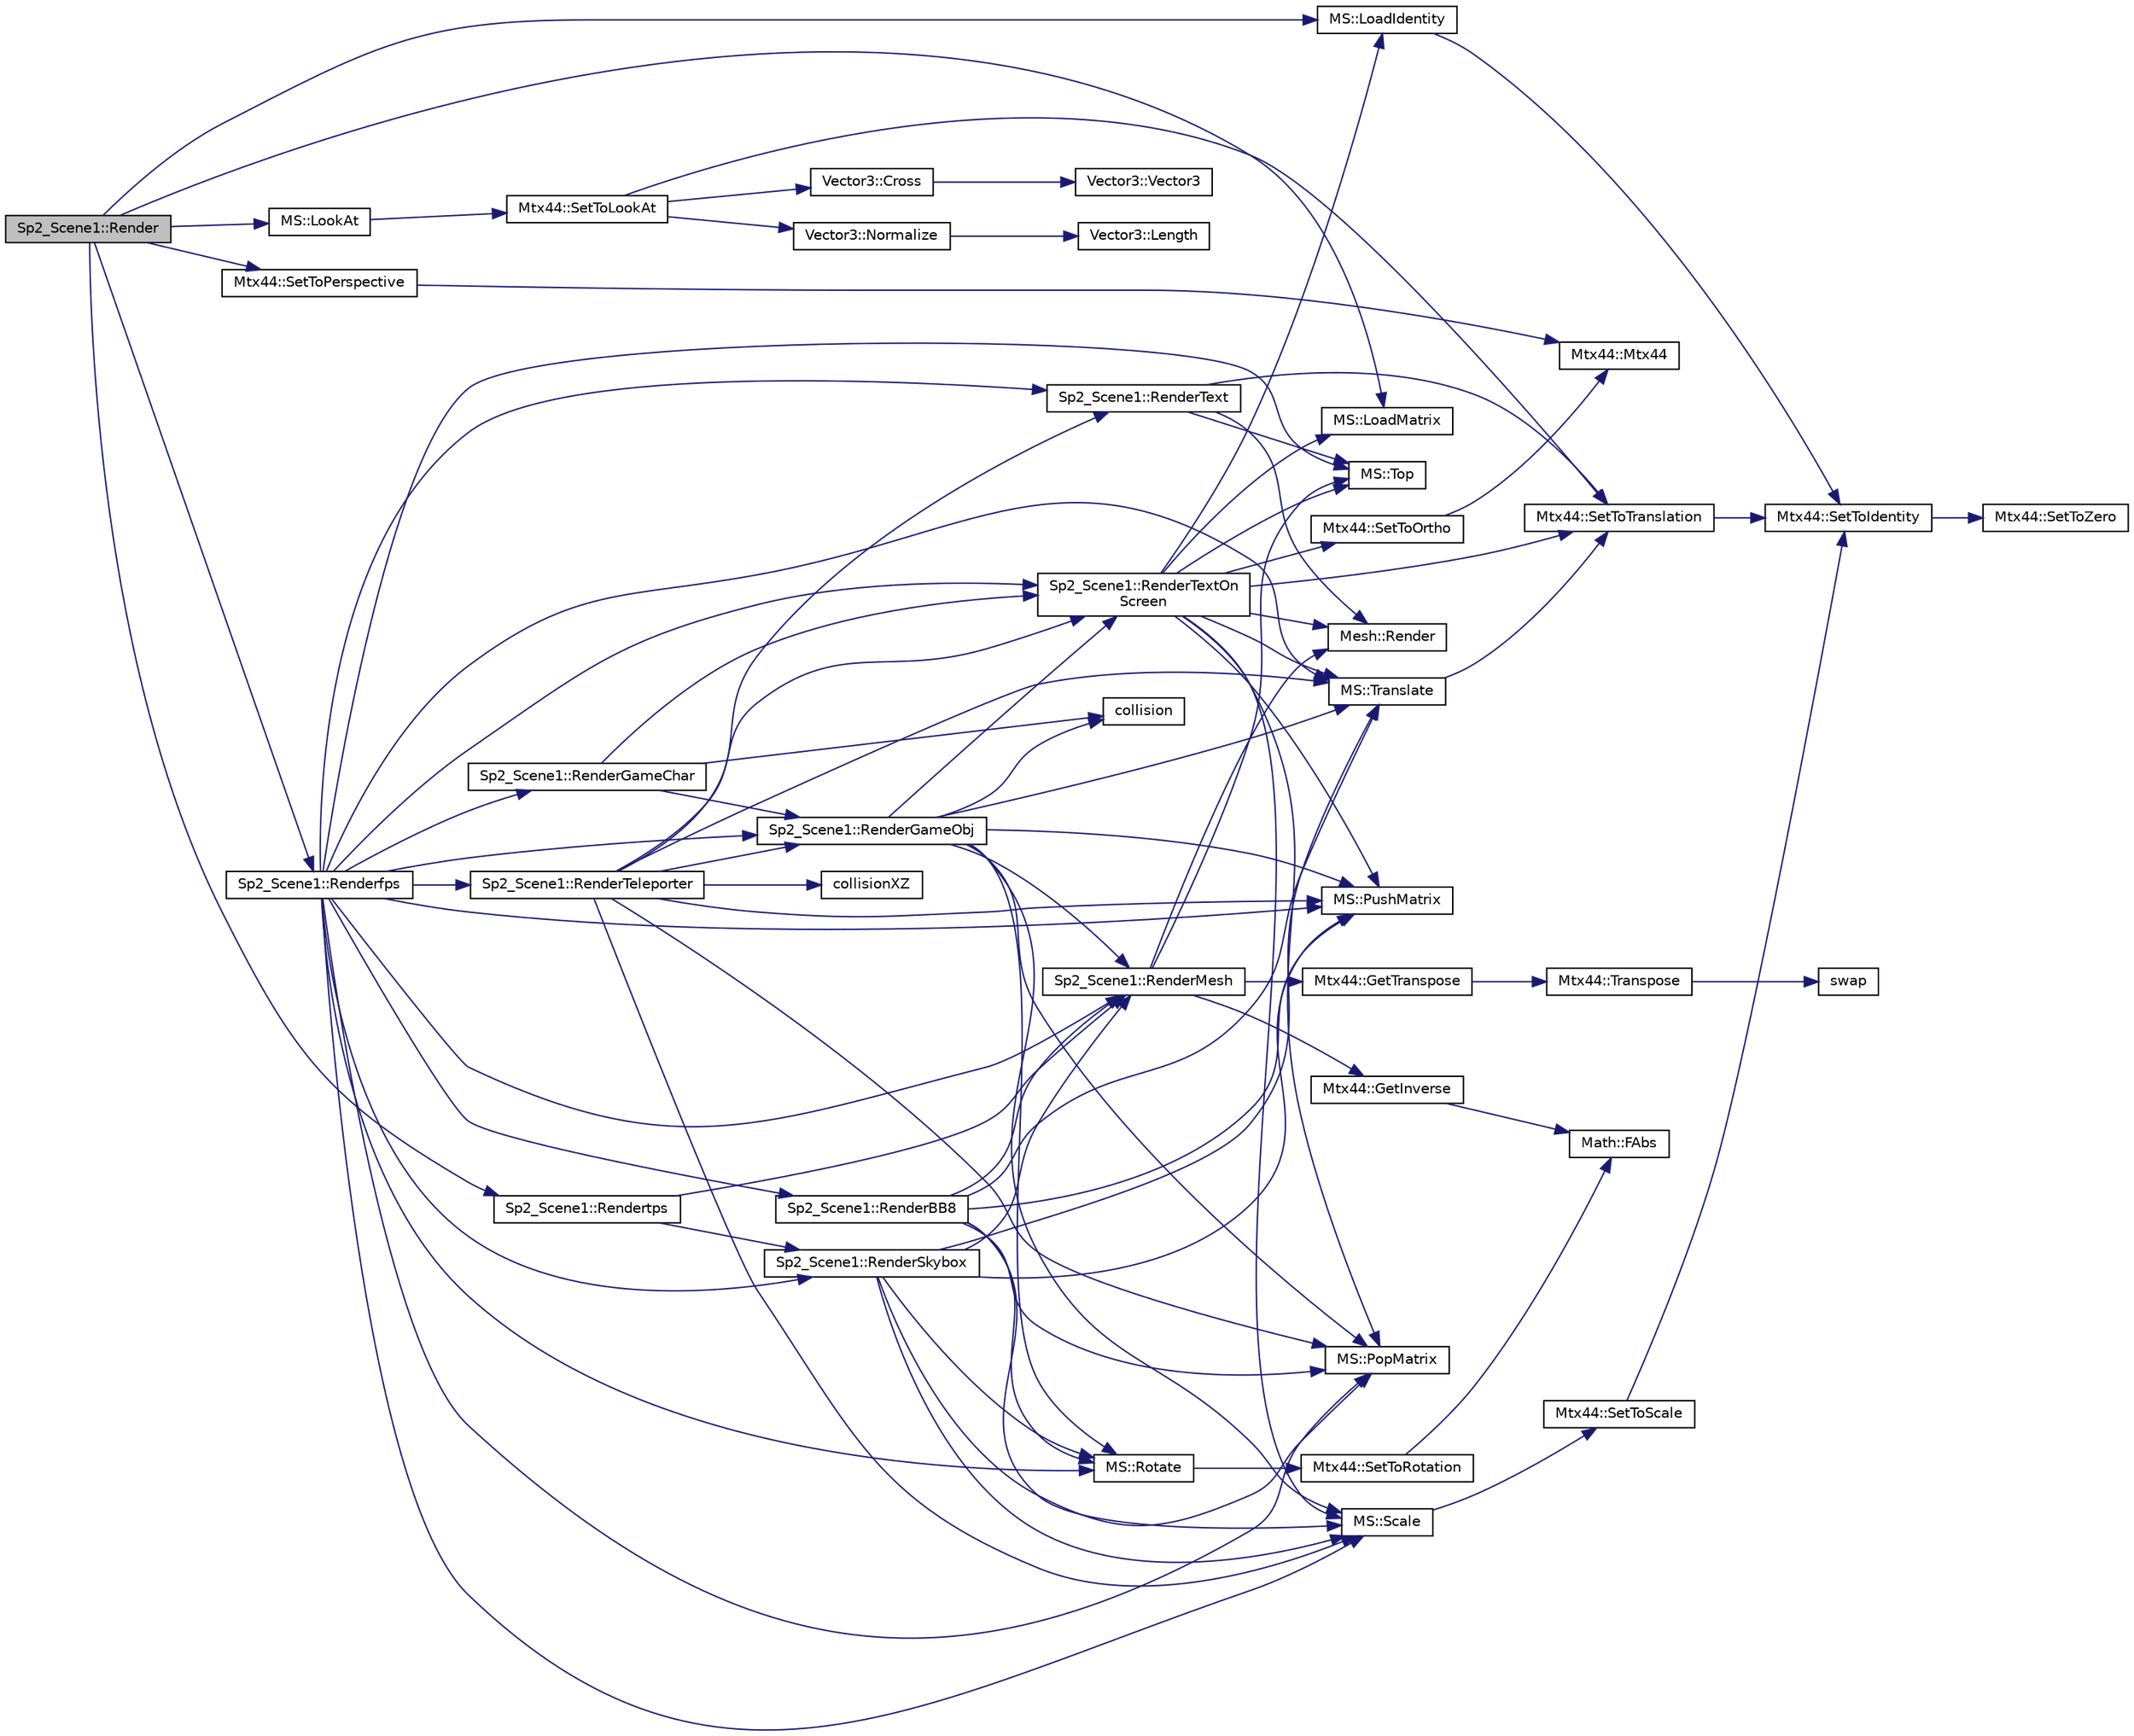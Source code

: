 digraph "Sp2_Scene1::Render"
{
  bgcolor="transparent";
  edge [fontname="Helvetica",fontsize="10",labelfontname="Helvetica",labelfontsize="10"];
  node [fontname="Helvetica",fontsize="10",shape=record];
  rankdir="LR";
  Node1 [label="Sp2_Scene1::Render",height=0.2,width=0.4,color="black", fillcolor="grey75", style="filled", fontcolor="black"];
  Node1 -> Node2 [color="midnightblue",fontsize="10",style="solid",fontname="Helvetica"];
  Node2 [label="MS::LoadIdentity",height=0.2,width=0.4,color="black",URL="$classMS.html#a77c5f7e4a21ea48dcf902a7ff6824a11",tooltip="Replace the top matrix with an identity matrix. "];
  Node2 -> Node3 [color="midnightblue",fontsize="10",style="solid",fontname="Helvetica"];
  Node3 [label="Mtx44::SetToIdentity",height=0.2,width=0.4,color="black",URL="$classMtx44.html#a3ac8a0afd66412e15e4246474b893da2",tooltip="Set the matrix to an identity matrix (1&#39;s along the diagonal) "];
  Node3 -> Node4 [color="midnightblue",fontsize="10",style="solid",fontname="Helvetica"];
  Node4 [label="Mtx44::SetToZero",height=0.2,width=0.4,color="black",URL="$classMtx44.html#a3aea63c08759ac98b8a4f23fdc0d6a28",tooltip="Set this matrix to zero. "];
  Node1 -> Node5 [color="midnightblue",fontsize="10",style="solid",fontname="Helvetica"];
  Node5 [label="MS::LoadMatrix",height=0.2,width=0.4,color="black",URL="$classMS.html#a86606fe9f575ccb747d77195c8aefdaf",tooltip="Return the top matrix with a new matrix. "];
  Node1 -> Node6 [color="midnightblue",fontsize="10",style="solid",fontname="Helvetica"];
  Node6 [label="MS::LookAt",height=0.2,width=0.4,color="black",URL="$classMS.html#a2638cd3249260877cc31329978fb6b38",tooltip="Setup lookat matrix and push to matrix stack. "];
  Node6 -> Node7 [color="midnightblue",fontsize="10",style="solid",fontname="Helvetica"];
  Node7 [label="Mtx44::SetToLookAt",height=0.2,width=0.4,color="black",URL="$classMtx44.html#a7c3d2d30d9ed5bfca2ba97d0e570930f",tooltip="Set matrix to be a lookat matrix. "];
  Node7 -> Node8 [color="midnightblue",fontsize="10",style="solid",fontname="Helvetica"];
  Node8 [label="Vector3::Cross",height=0.2,width=0.4,color="black",URL="$structVector3.html#aa1cdc5357009b47fe585ddd61e263aad",tooltip="Cross product of 2 vectors. "];
  Node8 -> Node9 [color="midnightblue",fontsize="10",style="solid",fontname="Helvetica"];
  Node9 [label="Vector3::Vector3",height=0.2,width=0.4,color="black",URL="$structVector3.html#afa5e0c801fc2c8a820a54ea99302fe08",tooltip="Vector3 default constructor. "];
  Node7 -> Node10 [color="midnightblue",fontsize="10",style="solid",fontname="Helvetica"];
  Node10 [label="Vector3::Normalize",height=0.2,width=0.4,color="black",URL="$structVector3.html#aaef4f25a38878a640ab4a48002a7eff8",tooltip="Normalize this vector and return a reference to it. "];
  Node10 -> Node11 [color="midnightblue",fontsize="10",style="solid",fontname="Helvetica"];
  Node11 [label="Vector3::Length",height=0.2,width=0.4,color="black",URL="$structVector3.html#a200024a8442329de9a625ed58ffe7075",tooltip="Return length of vector. "];
  Node7 -> Node12 [color="midnightblue",fontsize="10",style="solid",fontname="Helvetica"];
  Node12 [label="Mtx44::SetToTranslation",height=0.2,width=0.4,color="black",URL="$classMtx44.html#a0cc88cc5c648da14effba480c4d2ac70",tooltip="Set this matrix to a translation matrix with translation of (x, y, z) "];
  Node12 -> Node3 [color="midnightblue",fontsize="10",style="solid",fontname="Helvetica"];
  Node1 -> Node13 [color="midnightblue",fontsize="10",style="solid",fontname="Helvetica"];
  Node13 [label="Sp2_Scene1::Renderfps",height=0.2,width=0.4,color="black",URL="$classSp2__Scene1.html#ad6a43af14f5aca3417deea62b24dbc7e"];
  Node13 -> Node14 [color="midnightblue",fontsize="10",style="solid",fontname="Helvetica"];
  Node14 [label="MS::Top",height=0.2,width=0.4,color="black",URL="$classMS.html#a21291d7fb488f63c589bdc9bd620ba58",tooltip="Return the top matrix on the matrix stack. "];
  Node13 -> Node15 [color="midnightblue",fontsize="10",style="solid",fontname="Helvetica"];
  Node15 [label="MS::PushMatrix",height=0.2,width=0.4,color="black",URL="$classMS.html#a9fb4fff5036f3f197b893f9a579c97b2",tooltip="Make a copy of the top matrix on the matrix stack and push it on top. "];
  Node13 -> Node16 [color="midnightblue",fontsize="10",style="solid",fontname="Helvetica"];
  Node16 [label="MS::Translate",height=0.2,width=0.4,color="black",URL="$classMS.html#a7e94a35ce566fe3ec49c92b6c4bb663a",tooltip="Multiply the top matrix with a translation matrix based on the following parameters. "];
  Node16 -> Node12 [color="midnightblue",fontsize="10",style="solid",fontname="Helvetica"];
  Node13 -> Node17 [color="midnightblue",fontsize="10",style="solid",fontname="Helvetica"];
  Node17 [label="Sp2_Scene1::RenderMesh",height=0.2,width=0.4,color="black",URL="$classSp2__Scene1.html#a974bf14779d9515128872057892ca93f"];
  Node17 -> Node14 [color="midnightblue",fontsize="10",style="solid",fontname="Helvetica"];
  Node17 -> Node18 [color="midnightblue",fontsize="10",style="solid",fontname="Helvetica"];
  Node18 [label="Mtx44::GetInverse",height=0.2,width=0.4,color="black",URL="$classMtx44.html#aac1ba21ddfc5f3c24baa4f58d9c5c256",tooltip="Return a new matrix that is an inverse. "];
  Node18 -> Node19 [color="midnightblue",fontsize="10",style="solid",fontname="Helvetica"];
  Node19 [label="Math::FAbs",height=0.2,width=0.4,color="black",URL="$namespaceMath.html#ac91173ab2efdf7313fe7aaeb6cb44cf6"];
  Node17 -> Node20 [color="midnightblue",fontsize="10",style="solid",fontname="Helvetica"];
  Node20 [label="Mtx44::GetTranspose",height=0.2,width=0.4,color="black",URL="$classMtx44.html#aebb16a0329c5237e314af0d75d8081fd",tooltip="Return a new matrix that is a transpose of this matrix. "];
  Node20 -> Node21 [color="midnightblue",fontsize="10",style="solid",fontname="Helvetica"];
  Node21 [label="Mtx44::Transpose",height=0.2,width=0.4,color="black",URL="$classMtx44.html#a6c95e149e42cba381918782a93f8a68b",tooltip="Set this matrix to its Transpose. "];
  Node21 -> Node22 [color="midnightblue",fontsize="10",style="solid",fontname="Helvetica"];
  Node22 [label="swap",height=0.2,width=0.4,color="black",URL="$Mtx44_8cpp.html#a1ef521a2e5e5ae2ef55d1bc0c3b0c437",tooltip="Helper function swap. "];
  Node17 -> Node23 [color="midnightblue",fontsize="10",style="solid",fontname="Helvetica"];
  Node23 [label="Mesh::Render",height=0.2,width=0.4,color="black",URL="$classMesh.html#a75e66bcd90c09492676a4cfe5b23c3af",tooltip="OpenGL render code. "];
  Node13 -> Node24 [color="midnightblue",fontsize="10",style="solid",fontname="Helvetica"];
  Node24 [label="MS::PopMatrix",height=0.2,width=0.4,color="black",URL="$classMS.html#aac22e39d0ac437fcb85403a9f0a7a25f",tooltip="Pop the top matrix on the matrix stack. "];
  Node13 -> Node25 [color="midnightblue",fontsize="10",style="solid",fontname="Helvetica"];
  Node25 [label="Sp2_Scene1::RenderSkybox",height=0.2,width=0.4,color="black",URL="$classSp2__Scene1.html#a6cafd60fcaa17a0a33d0d447db24f08d"];
  Node25 -> Node15 [color="midnightblue",fontsize="10",style="solid",fontname="Helvetica"];
  Node25 -> Node16 [color="midnightblue",fontsize="10",style="solid",fontname="Helvetica"];
  Node25 -> Node26 [color="midnightblue",fontsize="10",style="solid",fontname="Helvetica"];
  Node26 [label="MS::Scale",height=0.2,width=0.4,color="black",URL="$classMS.html#a52109795de960e24663b315e9128533f",tooltip="Multiply the top matrix with a scale matrix based on the following parameters. "];
  Node26 -> Node27 [color="midnightblue",fontsize="10",style="solid",fontname="Helvetica"];
  Node27 [label="Mtx44::SetToScale",height=0.2,width=0.4,color="black",URL="$classMtx44.html#a04c49a922f8e8ffcb57a90c6ce955600",tooltip="Set this matrix to a scaling matrix with scale factors sx, sy and sz. "];
  Node27 -> Node3 [color="midnightblue",fontsize="10",style="solid",fontname="Helvetica"];
  Node25 -> Node28 [color="midnightblue",fontsize="10",style="solid",fontname="Helvetica"];
  Node28 [label="MS::Rotate",height=0.2,width=0.4,color="black",URL="$classMS.html#a6ce592114042b920b648bca5519690cd",tooltip="Multiply the top matrix with a rotation matrix based on the following parameters. ..."];
  Node28 -> Node29 [color="midnightblue",fontsize="10",style="solid",fontname="Helvetica"];
  Node29 [label="Mtx44::SetToRotation",height=0.2,width=0.4,color="black",URL="$classMtx44.html#ac0587ffb5ff9fd58ad5768d28fc06574",tooltip="Set Matrix to a rotation matrix about arbitrary axis. "];
  Node29 -> Node19 [color="midnightblue",fontsize="10",style="solid",fontname="Helvetica"];
  Node25 -> Node17 [color="midnightblue",fontsize="10",style="solid",fontname="Helvetica"];
  Node25 -> Node24 [color="midnightblue",fontsize="10",style="solid",fontname="Helvetica"];
  Node13 -> Node30 [color="midnightblue",fontsize="10",style="solid",fontname="Helvetica"];
  Node30 [label="Sp2_Scene1::RenderGameObj",height=0.2,width=0.4,color="black",URL="$classSp2__Scene1.html#aeabebe615a8a759a67df19a5d622f666"];
  Node30 -> Node15 [color="midnightblue",fontsize="10",style="solid",fontname="Helvetica"];
  Node30 -> Node16 [color="midnightblue",fontsize="10",style="solid",fontname="Helvetica"];
  Node30 -> Node28 [color="midnightblue",fontsize="10",style="solid",fontname="Helvetica"];
  Node30 -> Node26 [color="midnightblue",fontsize="10",style="solid",fontname="Helvetica"];
  Node30 -> Node17 [color="midnightblue",fontsize="10",style="solid",fontname="Helvetica"];
  Node30 -> Node24 [color="midnightblue",fontsize="10",style="solid",fontname="Helvetica"];
  Node30 -> Node31 [color="midnightblue",fontsize="10",style="solid",fontname="Helvetica"];
  Node31 [label="collision",height=0.2,width=0.4,color="black",URL="$Collision_8cpp.html#a4b9eee107300119860880f48b79da32f"];
  Node30 -> Node32 [color="midnightblue",fontsize="10",style="solid",fontname="Helvetica"];
  Node32 [label="Sp2_Scene1::RenderTextOn\lScreen",height=0.2,width=0.4,color="black",URL="$classSp2__Scene1.html#a2572f37d9e6a63120f0a0003b7a34fc6"];
  Node32 -> Node33 [color="midnightblue",fontsize="10",style="solid",fontname="Helvetica"];
  Node33 [label="Mtx44::SetToOrtho",height=0.2,width=0.4,color="black",URL="$classMtx44.html#a0a4c7818be7c1aeb0601ad069c1a591d",tooltip="Setup orthogonal matrix. "];
  Node33 -> Node34 [color="midnightblue",fontsize="10",style="solid",fontname="Helvetica"];
  Node34 [label="Mtx44::Mtx44",height=0.2,width=0.4,color="black",URL="$classMtx44.html#a1b985913080679da29ff94217935b3c7",tooltip="Default Constructor. Default values are zero. "];
  Node32 -> Node15 [color="midnightblue",fontsize="10",style="solid",fontname="Helvetica"];
  Node32 -> Node5 [color="midnightblue",fontsize="10",style="solid",fontname="Helvetica"];
  Node32 -> Node2 [color="midnightblue",fontsize="10",style="solid",fontname="Helvetica"];
  Node32 -> Node26 [color="midnightblue",fontsize="10",style="solid",fontname="Helvetica"];
  Node32 -> Node16 [color="midnightblue",fontsize="10",style="solid",fontname="Helvetica"];
  Node32 -> Node12 [color="midnightblue",fontsize="10",style="solid",fontname="Helvetica"];
  Node32 -> Node14 [color="midnightblue",fontsize="10",style="solid",fontname="Helvetica"];
  Node32 -> Node23 [color="midnightblue",fontsize="10",style="solid",fontname="Helvetica"];
  Node32 -> Node24 [color="midnightblue",fontsize="10",style="solid",fontname="Helvetica"];
  Node13 -> Node35 [color="midnightblue",fontsize="10",style="solid",fontname="Helvetica"];
  Node35 [label="Sp2_Scene1::RenderBB8",height=0.2,width=0.4,color="black",URL="$classSp2__Scene1.html#affd071d43ef2fca91b096e7e7963f7d1"];
  Node35 -> Node15 [color="midnightblue",fontsize="10",style="solid",fontname="Helvetica"];
  Node35 -> Node16 [color="midnightblue",fontsize="10",style="solid",fontname="Helvetica"];
  Node35 -> Node28 [color="midnightblue",fontsize="10",style="solid",fontname="Helvetica"];
  Node35 -> Node26 [color="midnightblue",fontsize="10",style="solid",fontname="Helvetica"];
  Node35 -> Node17 [color="midnightblue",fontsize="10",style="solid",fontname="Helvetica"];
  Node35 -> Node24 [color="midnightblue",fontsize="10",style="solid",fontname="Helvetica"];
  Node13 -> Node36 [color="midnightblue",fontsize="10",style="solid",fontname="Helvetica"];
  Node36 [label="Sp2_Scene1::RenderGameChar",height=0.2,width=0.4,color="black",URL="$classSp2__Scene1.html#a4db02e66df630cdf2a7e9db5e22997dc"];
  Node36 -> Node30 [color="midnightblue",fontsize="10",style="solid",fontname="Helvetica"];
  Node36 -> Node31 [color="midnightblue",fontsize="10",style="solid",fontname="Helvetica"];
  Node36 -> Node32 [color="midnightblue",fontsize="10",style="solid",fontname="Helvetica"];
  Node13 -> Node28 [color="midnightblue",fontsize="10",style="solid",fontname="Helvetica"];
  Node13 -> Node26 [color="midnightblue",fontsize="10",style="solid",fontname="Helvetica"];
  Node13 -> Node37 [color="midnightblue",fontsize="10",style="solid",fontname="Helvetica"];
  Node37 [label="Sp2_Scene1::RenderText",height=0.2,width=0.4,color="black",URL="$classSp2__Scene1.html#a00b60d7ace795cfbec0b6fb99a5acdcc"];
  Node37 -> Node12 [color="midnightblue",fontsize="10",style="solid",fontname="Helvetica"];
  Node37 -> Node14 [color="midnightblue",fontsize="10",style="solid",fontname="Helvetica"];
  Node37 -> Node23 [color="midnightblue",fontsize="10",style="solid",fontname="Helvetica"];
  Node13 -> Node38 [color="midnightblue",fontsize="10",style="solid",fontname="Helvetica"];
  Node38 [label="Sp2_Scene1::RenderTeleporter",height=0.2,width=0.4,color="black",URL="$classSp2__Scene1.html#a600d17005d897d460e53c972a7f82307"];
  Node38 -> Node30 [color="midnightblue",fontsize="10",style="solid",fontname="Helvetica"];
  Node38 -> Node15 [color="midnightblue",fontsize="10",style="solid",fontname="Helvetica"];
  Node38 -> Node16 [color="midnightblue",fontsize="10",style="solid",fontname="Helvetica"];
  Node38 -> Node26 [color="midnightblue",fontsize="10",style="solid",fontname="Helvetica"];
  Node38 -> Node37 [color="midnightblue",fontsize="10",style="solid",fontname="Helvetica"];
  Node38 -> Node24 [color="midnightblue",fontsize="10",style="solid",fontname="Helvetica"];
  Node38 -> Node39 [color="midnightblue",fontsize="10",style="solid",fontname="Helvetica"];
  Node39 [label="collisionXZ",height=0.2,width=0.4,color="black",URL="$Collision_8cpp.html#a5ced462f9fcc3c9963cdf5e0da071631"];
  Node38 -> Node32 [color="midnightblue",fontsize="10",style="solid",fontname="Helvetica"];
  Node13 -> Node32 [color="midnightblue",fontsize="10",style="solid",fontname="Helvetica"];
  Node1 -> Node40 [color="midnightblue",fontsize="10",style="solid",fontname="Helvetica"];
  Node40 [label="Sp2_Scene1::Rendertps",height=0.2,width=0.4,color="black",URL="$classSp2__Scene1.html#a5d1d239478f7d035b00458f563f3d8a6"];
  Node40 -> Node25 [color="midnightblue",fontsize="10",style="solid",fontname="Helvetica"];
  Node40 -> Node17 [color="midnightblue",fontsize="10",style="solid",fontname="Helvetica"];
  Node1 -> Node41 [color="midnightblue",fontsize="10",style="solid",fontname="Helvetica"];
  Node41 [label="Mtx44::SetToPerspective",height=0.2,width=0.4,color="black",URL="$classMtx44.html#ac6e6521111d78ff36d539bf111a902c6",tooltip="Set matrix to be a perspective matrix. "];
  Node41 -> Node34 [color="midnightblue",fontsize="10",style="solid",fontname="Helvetica"];
}
